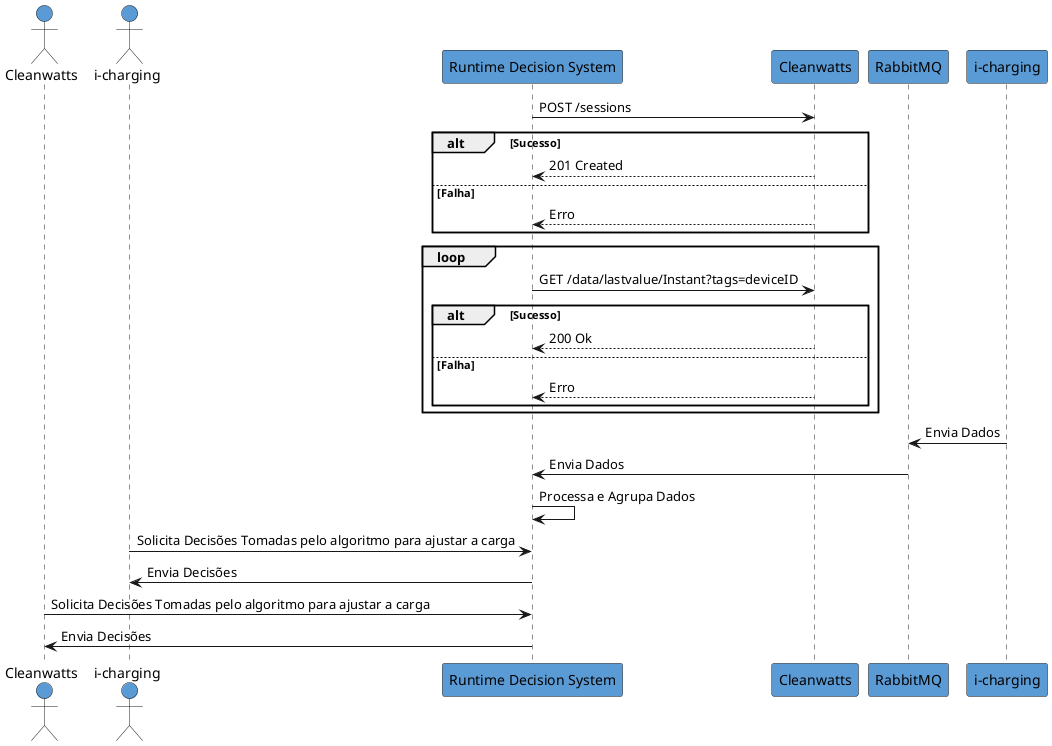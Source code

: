 @startuml LVL1
!define COLOR #5B9BD5

actor "Cleanwatts" as CWCliente COLOR
actor "i-charging" as ICCliente COLOR
participant "Runtime Decision System" as Sistema COLOR
participant "Cleanwatts" as Cleanwatts COLOR
participant "RabbitMQ" as Rabbit COLOR
participant "i-charging" as ICharging COLOR

Sistema -> Cleanwatts : POST /sessions
alt Sucesso
    Cleanwatts --> Sistema : 201 Created
else Falha
    Cleanwatts --> Sistema : Erro
end
loop
    Sistema -> Cleanwatts : GET /data/lastvalue/Instant?tags=deviceID
    alt Sucesso
        Cleanwatts --> Sistema : 200 Ok
    else Falha
        Cleanwatts --> Sistema : Erro
    end
end
ICharging -> Rabbit : Envia Dados
Rabbit -> Sistema : Envia Dados 

Sistema -> Sistema : Processa e Agrupa Dados
ICCliente -> Sistema : Solicita Decisões Tomadas pelo algoritmo para ajustar a carga
Sistema -> ICCliente : Envia Decisões
CWCliente -> Sistema : Solicita Decisões Tomadas pelo algoritmo para ajustar a carga
Sistema -> CWCliente : Envia Decisões

@enduml
